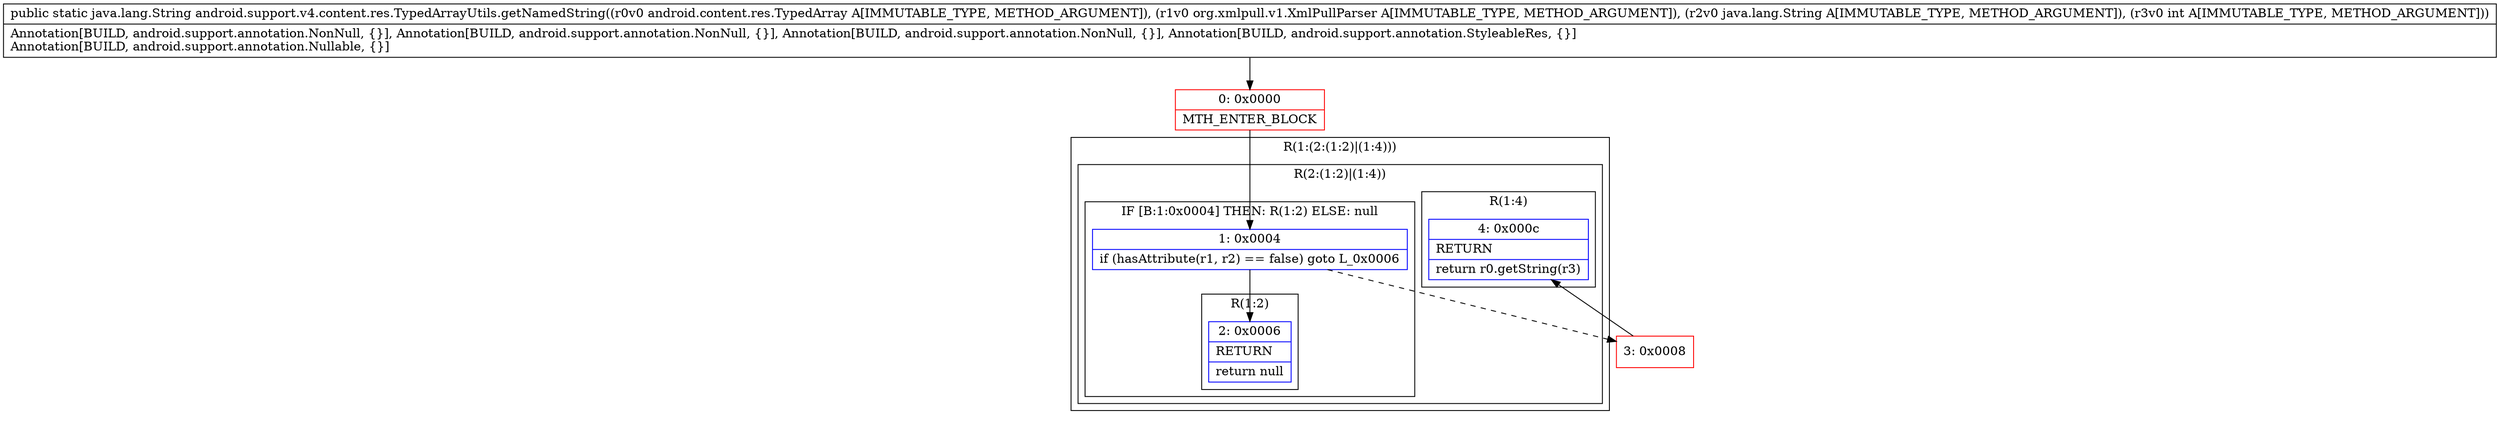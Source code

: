 digraph "CFG forandroid.support.v4.content.res.TypedArrayUtils.getNamedString(Landroid\/content\/res\/TypedArray;Lorg\/xmlpull\/v1\/XmlPullParser;Ljava\/lang\/String;I)Ljava\/lang\/String;" {
subgraph cluster_Region_369082440 {
label = "R(1:(2:(1:2)|(1:4)))";
node [shape=record,color=blue];
subgraph cluster_Region_882696165 {
label = "R(2:(1:2)|(1:4))";
node [shape=record,color=blue];
subgraph cluster_IfRegion_714771375 {
label = "IF [B:1:0x0004] THEN: R(1:2) ELSE: null";
node [shape=record,color=blue];
Node_1 [shape=record,label="{1\:\ 0x0004|if (hasAttribute(r1, r2) == false) goto L_0x0006\l}"];
subgraph cluster_Region_1351236572 {
label = "R(1:2)";
node [shape=record,color=blue];
Node_2 [shape=record,label="{2\:\ 0x0006|RETURN\l|return null\l}"];
}
}
subgraph cluster_Region_1000098821 {
label = "R(1:4)";
node [shape=record,color=blue];
Node_4 [shape=record,label="{4\:\ 0x000c|RETURN\l|return r0.getString(r3)\l}"];
}
}
}
Node_0 [shape=record,color=red,label="{0\:\ 0x0000|MTH_ENTER_BLOCK\l}"];
Node_3 [shape=record,color=red,label="{3\:\ 0x0008}"];
MethodNode[shape=record,label="{public static java.lang.String android.support.v4.content.res.TypedArrayUtils.getNamedString((r0v0 android.content.res.TypedArray A[IMMUTABLE_TYPE, METHOD_ARGUMENT]), (r1v0 org.xmlpull.v1.XmlPullParser A[IMMUTABLE_TYPE, METHOD_ARGUMENT]), (r2v0 java.lang.String A[IMMUTABLE_TYPE, METHOD_ARGUMENT]), (r3v0 int A[IMMUTABLE_TYPE, METHOD_ARGUMENT]))  | Annotation[BUILD, android.support.annotation.NonNull, \{\}], Annotation[BUILD, android.support.annotation.NonNull, \{\}], Annotation[BUILD, android.support.annotation.NonNull, \{\}], Annotation[BUILD, android.support.annotation.StyleableRes, \{\}]\lAnnotation[BUILD, android.support.annotation.Nullable, \{\}]\l}"];
MethodNode -> Node_0;
Node_1 -> Node_2;
Node_1 -> Node_3[style=dashed];
Node_0 -> Node_1;
Node_3 -> Node_4;
}

